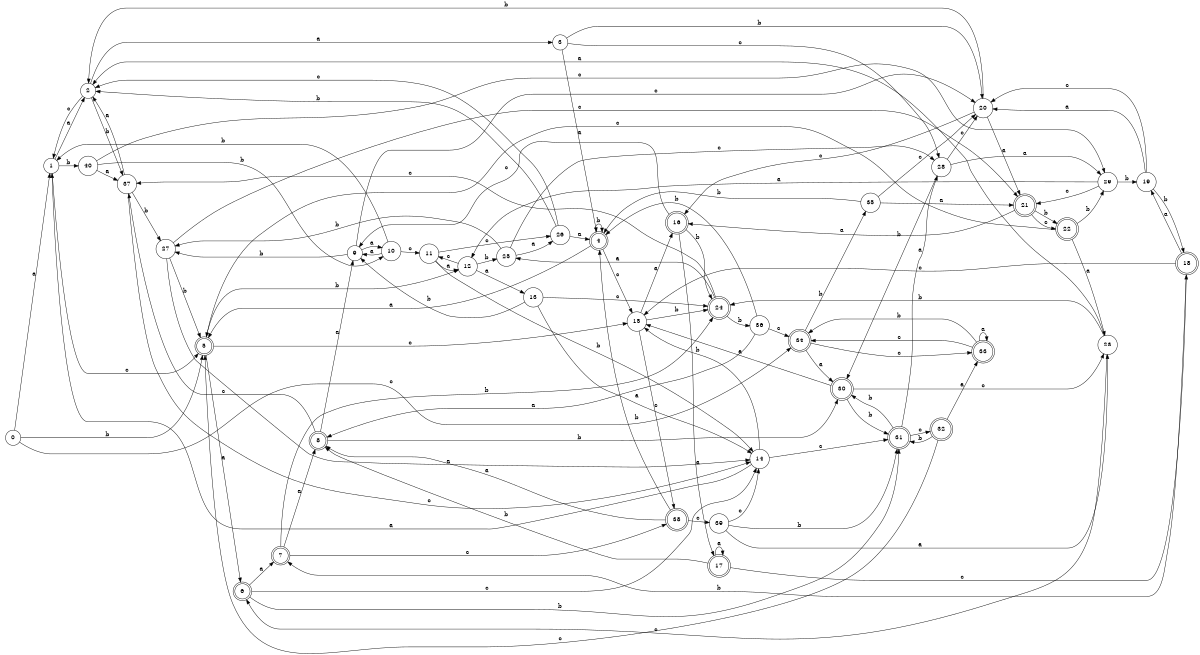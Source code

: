 digraph n33_4 {
__start0 [label="" shape="none"];

rankdir=LR;
size="8,5";

s0 [style="filled", color="black", fillcolor="white" shape="circle", label="0"];
s1 [style="filled", color="black", fillcolor="white" shape="circle", label="1"];
s2 [style="filled", color="black", fillcolor="white" shape="circle", label="2"];
s3 [style="filled", color="black", fillcolor="white" shape="circle", label="3"];
s4 [style="rounded,filled", color="black", fillcolor="white" shape="doublecircle", label="4"];
s5 [style="rounded,filled", color="black", fillcolor="white" shape="doublecircle", label="5"];
s6 [style="rounded,filled", color="black", fillcolor="white" shape="doublecircle", label="6"];
s7 [style="rounded,filled", color="black", fillcolor="white" shape="doublecircle", label="7"];
s8 [style="rounded,filled", color="black", fillcolor="white" shape="doublecircle", label="8"];
s9 [style="filled", color="black", fillcolor="white" shape="circle", label="9"];
s10 [style="filled", color="black", fillcolor="white" shape="circle", label="10"];
s11 [style="filled", color="black", fillcolor="white" shape="circle", label="11"];
s12 [style="filled", color="black", fillcolor="white" shape="circle", label="12"];
s13 [style="filled", color="black", fillcolor="white" shape="circle", label="13"];
s14 [style="filled", color="black", fillcolor="white" shape="circle", label="14"];
s15 [style="filled", color="black", fillcolor="white" shape="circle", label="15"];
s16 [style="rounded,filled", color="black", fillcolor="white" shape="doublecircle", label="16"];
s17 [style="rounded,filled", color="black", fillcolor="white" shape="doublecircle", label="17"];
s18 [style="rounded,filled", color="black", fillcolor="white" shape="doublecircle", label="18"];
s19 [style="filled", color="black", fillcolor="white" shape="circle", label="19"];
s20 [style="filled", color="black", fillcolor="white" shape="circle", label="20"];
s21 [style="rounded,filled", color="black", fillcolor="white" shape="doublecircle", label="21"];
s22 [style="rounded,filled", color="black", fillcolor="white" shape="doublecircle", label="22"];
s23 [style="filled", color="black", fillcolor="white" shape="circle", label="23"];
s24 [style="rounded,filled", color="black", fillcolor="white" shape="doublecircle", label="24"];
s25 [style="filled", color="black", fillcolor="white" shape="circle", label="25"];
s26 [style="filled", color="black", fillcolor="white" shape="circle", label="26"];
s27 [style="filled", color="black", fillcolor="white" shape="circle", label="27"];
s28 [style="filled", color="black", fillcolor="white" shape="circle", label="28"];
s29 [style="filled", color="black", fillcolor="white" shape="circle", label="29"];
s30 [style="rounded,filled", color="black", fillcolor="white" shape="doublecircle", label="30"];
s31 [style="rounded,filled", color="black", fillcolor="white" shape="doublecircle", label="31"];
s32 [style="rounded,filled", color="black", fillcolor="white" shape="doublecircle", label="32"];
s33 [style="rounded,filled", color="black", fillcolor="white" shape="doublecircle", label="33"];
s34 [style="rounded,filled", color="black", fillcolor="white" shape="doublecircle", label="34"];
s35 [style="filled", color="black", fillcolor="white" shape="circle", label="35"];
s36 [style="filled", color="black", fillcolor="white" shape="circle", label="36"];
s37 [style="filled", color="black", fillcolor="white" shape="circle", label="37"];
s38 [style="rounded,filled", color="black", fillcolor="white" shape="doublecircle", label="38"];
s39 [style="filled", color="black", fillcolor="white" shape="circle", label="39"];
s40 [style="filled", color="black", fillcolor="white" shape="circle", label="40"];
s0 -> s1 [label="a"];
s0 -> s5 [label="b"];
s0 -> s34 [label="c"];
s1 -> s2 [label="a"];
s1 -> s40 [label="b"];
s1 -> s5 [label="c"];
s2 -> s3 [label="a"];
s2 -> s37 [label="b"];
s2 -> s1 [label="c"];
s3 -> s4 [label="a"];
s3 -> s20 [label="b"];
s3 -> s28 [label="c"];
s4 -> s5 [label="a"];
s4 -> s4 [label="b"];
s4 -> s15 [label="c"];
s5 -> s6 [label="a"];
s5 -> s12 [label="b"];
s5 -> s15 [label="c"];
s6 -> s7 [label="a"];
s6 -> s31 [label="b"];
s6 -> s14 [label="c"];
s7 -> s8 [label="a"];
s7 -> s24 [label="b"];
s7 -> s38 [label="c"];
s8 -> s9 [label="a"];
s8 -> s30 [label="b"];
s8 -> s37 [label="c"];
s9 -> s10 [label="a"];
s9 -> s27 [label="b"];
s9 -> s20 [label="c"];
s10 -> s9 [label="a"];
s10 -> s1 [label="b"];
s10 -> s11 [label="c"];
s11 -> s12 [label="a"];
s11 -> s14 [label="b"];
s11 -> s26 [label="c"];
s12 -> s13 [label="a"];
s12 -> s25 [label="b"];
s12 -> s11 [label="c"];
s13 -> s14 [label="a"];
s13 -> s9 [label="b"];
s13 -> s24 [label="c"];
s14 -> s1 [label="a"];
s14 -> s15 [label="b"];
s14 -> s31 [label="c"];
s15 -> s16 [label="a"];
s15 -> s24 [label="b"];
s15 -> s38 [label="c"];
s16 -> s17 [label="a"];
s16 -> s24 [label="b"];
s16 -> s9 [label="c"];
s17 -> s17 [label="a"];
s17 -> s8 [label="b"];
s17 -> s18 [label="c"];
s18 -> s19 [label="a"];
s18 -> s7 [label="b"];
s18 -> s15 [label="c"];
s19 -> s20 [label="a"];
s19 -> s18 [label="b"];
s19 -> s20 [label="c"];
s20 -> s21 [label="a"];
s20 -> s2 [label="b"];
s20 -> s16 [label="c"];
s21 -> s16 [label="a"];
s21 -> s22 [label="b"];
s21 -> s22 [label="c"];
s22 -> s23 [label="a"];
s22 -> s29 [label="b"];
s22 -> s5 [label="c"];
s23 -> s2 [label="a"];
s23 -> s24 [label="b"];
s23 -> s6 [label="c"];
s24 -> s25 [label="a"];
s24 -> s36 [label="b"];
s24 -> s37 [label="c"];
s25 -> s26 [label="a"];
s25 -> s27 [label="b"];
s25 -> s28 [label="c"];
s26 -> s4 [label="a"];
s26 -> s2 [label="b"];
s26 -> s2 [label="c"];
s27 -> s14 [label="a"];
s27 -> s5 [label="b"];
s27 -> s21 [label="c"];
s28 -> s29 [label="a"];
s28 -> s30 [label="b"];
s28 -> s20 [label="c"];
s29 -> s12 [label="a"];
s29 -> s19 [label="b"];
s29 -> s21 [label="c"];
s30 -> s15 [label="a"];
s30 -> s31 [label="b"];
s30 -> s23 [label="c"];
s31 -> s28 [label="a"];
s31 -> s30 [label="b"];
s31 -> s32 [label="c"];
s32 -> s33 [label="a"];
s32 -> s31 [label="b"];
s32 -> s5 [label="c"];
s33 -> s33 [label="a"];
s33 -> s34 [label="b"];
s33 -> s34 [label="c"];
s34 -> s30 [label="a"];
s34 -> s35 [label="b"];
s34 -> s33 [label="c"];
s35 -> s21 [label="a"];
s35 -> s4 [label="b"];
s35 -> s20 [label="c"];
s36 -> s8 [label="a"];
s36 -> s4 [label="b"];
s36 -> s34 [label="c"];
s37 -> s2 [label="a"];
s37 -> s27 [label="b"];
s37 -> s14 [label="c"];
s38 -> s8 [label="a"];
s38 -> s4 [label="b"];
s38 -> s39 [label="c"];
s39 -> s23 [label="a"];
s39 -> s31 [label="b"];
s39 -> s14 [label="c"];
s40 -> s37 [label="a"];
s40 -> s10 [label="b"];
s40 -> s29 [label="c"];

}
